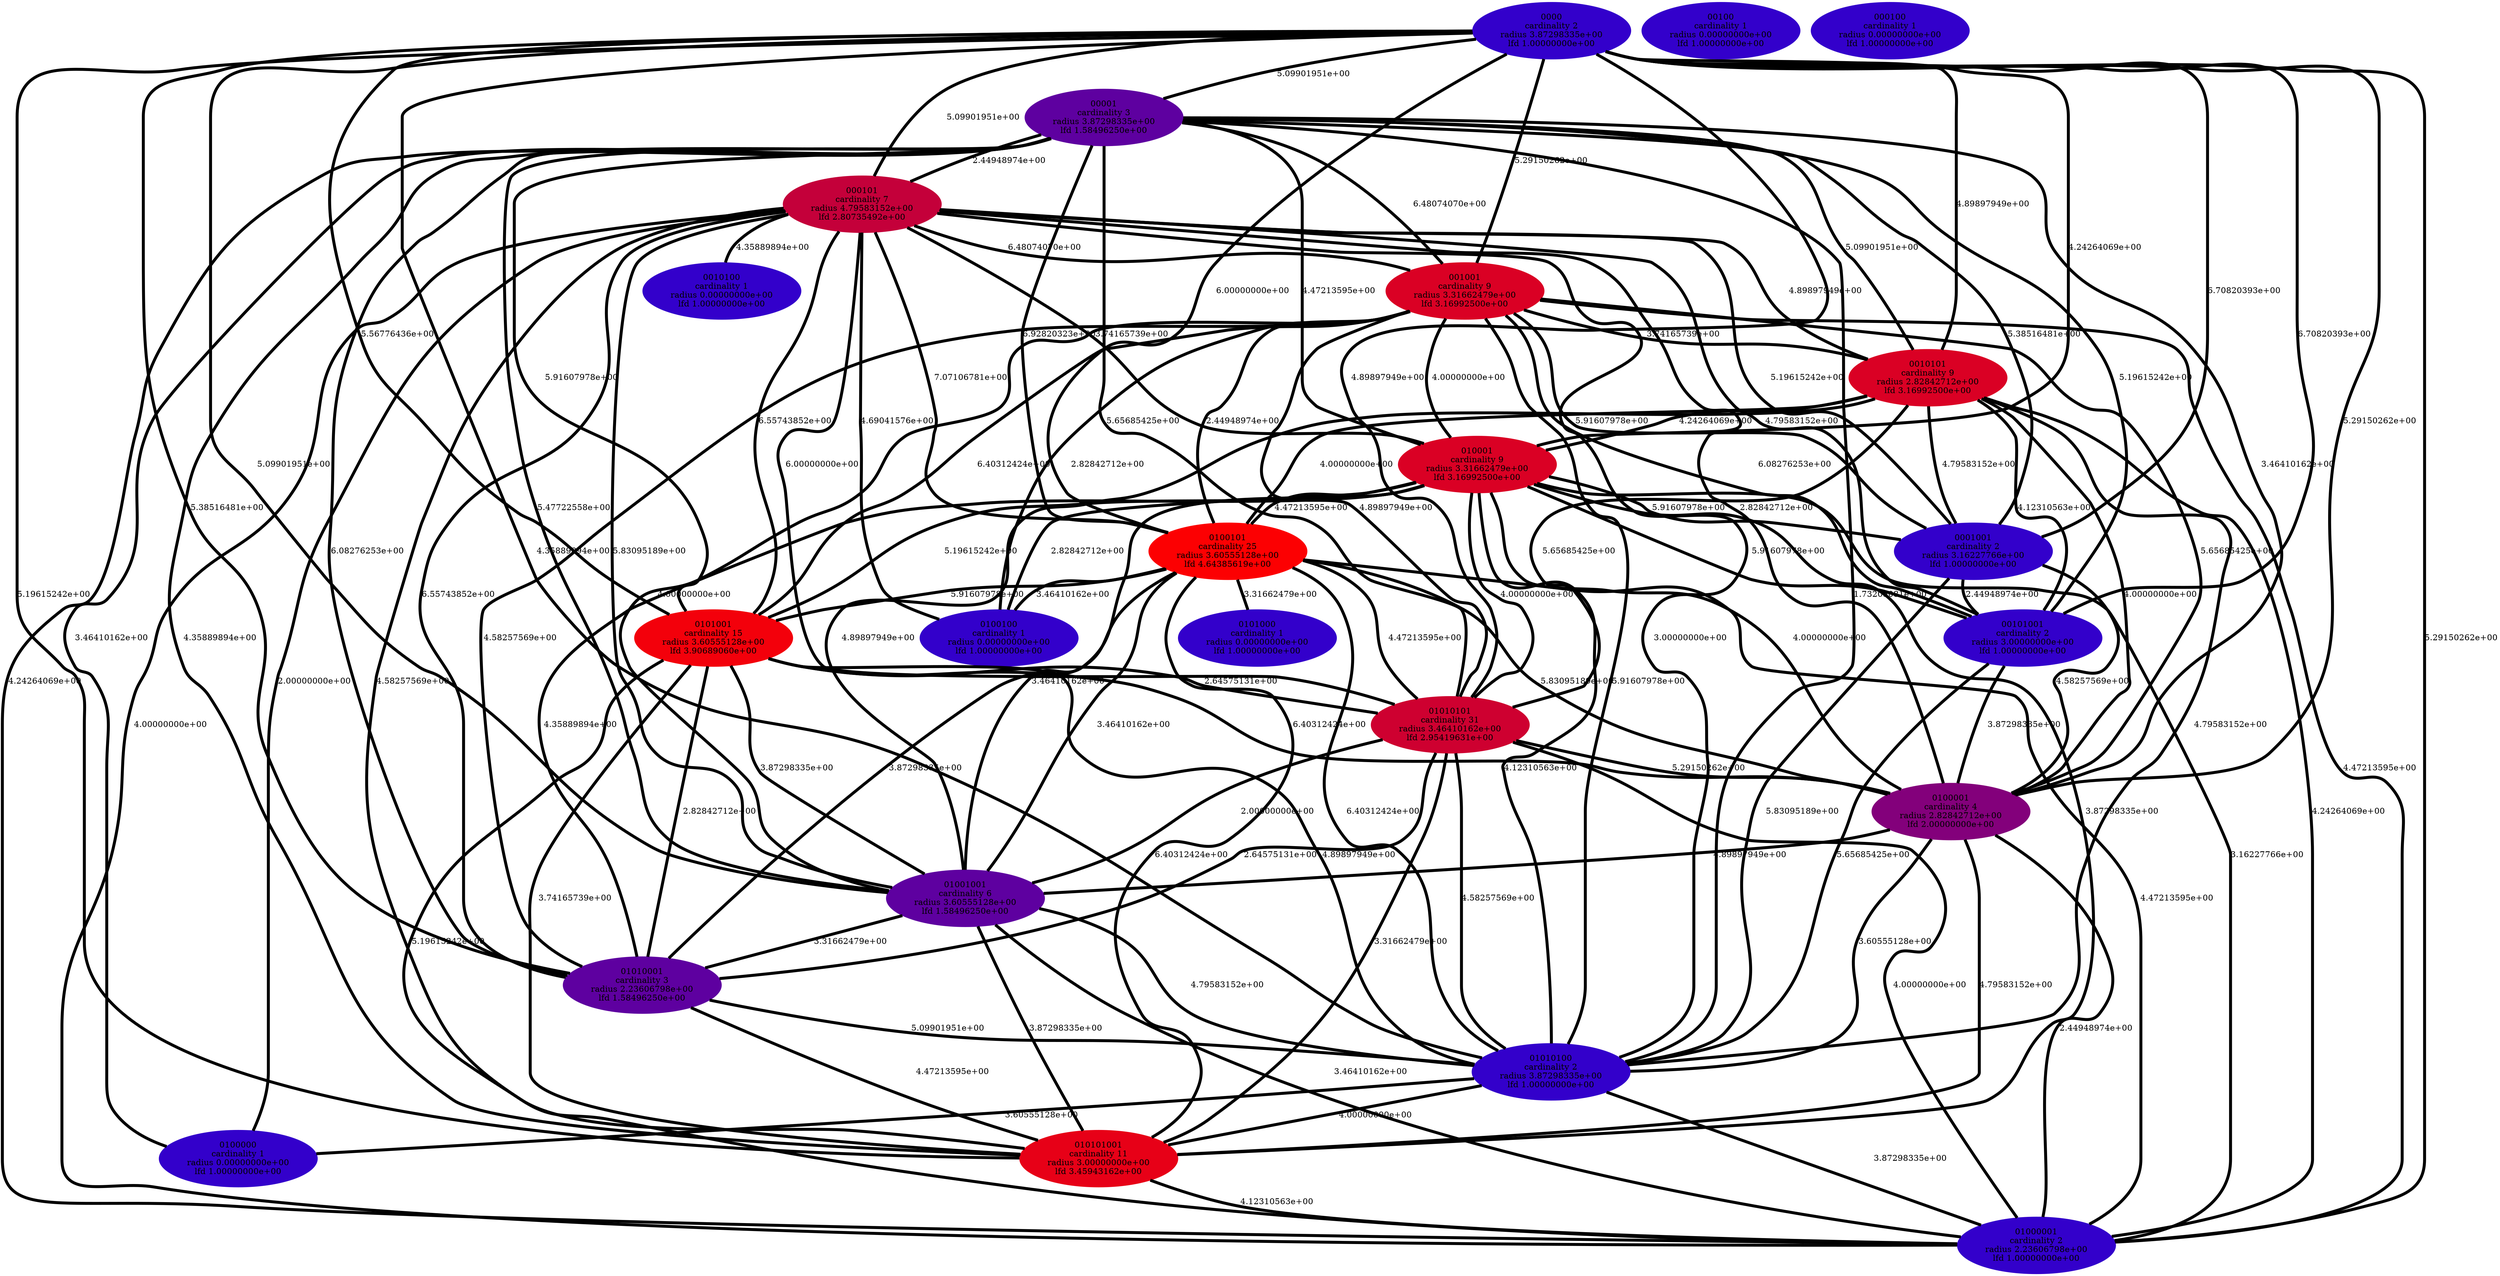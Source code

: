 graph parent_cardinality_optimal_27 {
    edge[style=solid, penwidth="5", labeldistance="10"]
    00001 [label="00001\ncardinality 3\nradius 3.87298335e+00\nlfd 1.58496250e+00", color="#5E00A0", style="filled"]
    0010100 [label="0010100\ncardinality 1\nradius 0.00000000e+00\nlfd 1.00000000e+00", color="#3300CB", style="filled"]
    01000001 [label="01000001\ncardinality 2\nradius 2.23606798e+00\nlfd 1.00000000e+00", color="#3300CB", style="filled"]
    01010100 [label="01010100\ncardinality 2\nradius 3.87298335e+00\nlfd 1.00000000e+00", color="#3300CB", style="filled"]
    00100 [label="00100\ncardinality 1\nradius 0.00000000e+00\nlfd 1.00000000e+00", color="#3300CB", style="filled"]
    000101 [label="000101\ncardinality 7\nradius 4.79583152e+00\nlfd 2.80735492e+00", color="#C4003A", style="filled"]
    0101000 [label="0101000\ncardinality 1\nradius 0.00000000e+00\nlfd 1.00000000e+00", color="#3300CB", style="filled"]
    0101001 [label="0101001\ncardinality 15\nradius 3.60555128e+00\nlfd 3.90689060e+00", color="#F3000B", style="filled"]
    0100001 [label="0100001\ncardinality 4\nradius 2.82842712e+00\nlfd 2.00000000e+00", color="#83007B", style="filled"]
    0100100 [label="0100100\ncardinality 1\nradius 0.00000000e+00\nlfd 1.00000000e+00", color="#3300CB", style="filled"]
    010001 [label="010001\ncardinality 9\nradius 3.31662479e+00\nlfd 3.16992500e+00", color="#DA0024", style="filled"]
    01010101 [label="01010101\ncardinality 31\nradius 3.46410162e+00\nlfd 2.95419631e+00", color="#CE0030", style="filled"]
    000100 [label="000100\ncardinality 1\nradius 0.00000000e+00\nlfd 1.00000000e+00", color="#3300CB", style="filled"]
    01001001 [label="01001001\ncardinality 6\nradius 3.60555128e+00\nlfd 1.58496250e+00", color="#5E00A0", style="filled"]
    00101001 [label="00101001\ncardinality 2\nradius 3.00000000e+00\nlfd 1.00000000e+00", color="#3300CB", style="filled"]
    0100000 [label="0100000\ncardinality 1\nradius 0.00000000e+00\nlfd 1.00000000e+00", color="#3300CB", style="filled"]
    010101001 [label="010101001\ncardinality 11\nradius 3.00000000e+00\nlfd 3.45943162e+00", color="#E70017", style="filled"]
    0010101 [label="0010101\ncardinality 9\nradius 2.82842712e+00\nlfd 3.16992500e+00", color="#DA0024", style="filled"]
    0100101 [label="0100101\ncardinality 25\nradius 3.60555128e+00\nlfd 4.64385619e+00", color="#FC0002", style="filled"]
    0000 [label="0000\ncardinality 2\nradius 3.87298335e+00\nlfd 1.00000000e+00", color="#3300CB", style="filled"]
    001001 [label="001001\ncardinality 9\nradius 3.31662479e+00\nlfd 3.16992500e+00", color="#DA0024", style="filled"]
    0001001 [label="0001001\ncardinality 2\nradius 3.16227766e+00\nlfd 1.00000000e+00", color="#3300CB", style="filled"]
    01010001 [label="01010001\ncardinality 3\nradius 2.23606798e+00\nlfd 1.58496250e+00", color="#5E00A0", style="filled"]
    00001 -- 0100001 [label="3.46410162e+00"]
    0100001 -- 01000001 [label="2.44948974e+00"]
    001001 -- 010001 [label="4.00000000e+00"]
    010001 -- 0100101 [label="4.47213595e+00"]
    01010101 -- 01010001 [label="2.64575131e+00"]
    01010100 -- 01000001 [label="3.87298335e+00"]
    000101 -- 01010001 [label="6.55743852e+00"]
    000101 -- 0010100 [label="4.35889894e+00"]
    000101 -- 0100101 [label="7.07106781e+00"]
    0100101 -- 0101001 [label="5.91607978e+00"]
    000101 -- 0100100 [label="4.69041576e+00"]
    0000 -- 00101001 [label="6.70820393e+00"]
    0101001 -- 01010001 [label="2.82842712e+00"]
    0000 -- 01010001 [label="5.38516481e+00"]
    010001 -- 0001001 [label="5.91607978e+00"]
    0000 -- 0101001 [label="5.56776436e+00"]
    0000 -- 0100001 [label="5.29150262e+00"]
    00001 -- 001001 [label="6.48074070e+00"]
    001001 -- 00101001 [label="6.08276253e+00"]
    000101 -- 00101001 [label="4.79583152e+00"]
    010001 -- 01010001 [label="4.35889894e+00"]
    000101 -- 01000001 [label="4.00000000e+00"]
    00001 -- 00101001 [label="5.19615242e+00"]
    0100101 -- 01010101 [label="4.47213595e+00"]
    001001 -- 0100100 [label="2.82842712e+00"]
    0010101 -- 01010101 [label="5.65685425e+00"]
    0101001 -- 01000001 [label="5.19615242e+00"]
    0100001 -- 01010100 [label="3.60555128e+00"]
    0100101 -- 0100100 [label="3.46410162e+00"]
    00101001 -- 01010100 [label="5.65685425e+00"]
    010001 -- 0100001 [label="4.00000000e+00"]
    00001 -- 0101001 [label="5.91607978e+00"]
    0010101 -- 01010100 [label="4.79583152e+00"]
    0000 -- 000101 [label="5.09901951e+00"]
    000101 -- 0101001 [label="6.55743852e+00"]
    0100001 -- 01001001 [label="4.89897949e+00"]
    000101 -- 0100001 [label="2.82842712e+00"]
    000101 -- 0010101 [label="4.89897949e+00"]
    00001 -- 0100000 [label="3.46410162e+00"]
    00001 -- 01010101 [label="5.65685425e+00"]
    0000 -- 01010100 [label="4.35889894e+00"]
    0100101 -- 0101000 [label="3.31662479e+00"]
    01010100 -- 0100000 [label="3.60555128e+00"]
    000101 -- 010101001 [label="4.58257569e+00"]
    00001 -- 0010101 [label="5.09901951e+00"]
    0000 -- 0010101 [label="4.89897949e+00"]
    0010101 -- 01000001 [label="4.24264069e+00"]
    001001 -- 0100001 [label="5.65685425e+00"]
    00001 -- 0001001 [label="5.38516481e+00"]
    0000 -- 01001001 [label="5.09901951e+00"]
    00001 -- 01010001 [label="6.08276253e+00"]
    00001 -- 010001 [label="4.47213595e+00"]
    0010101 -- 0001001 [label="4.79583152e+00"]
    010001 -- 010101001 [label="3.87298335e+00"]
    0010101 -- 0100001 [label="4.00000000e+00"]
    001001 -- 0001001 [label="5.91607978e+00"]
    0101001 -- 01010101 [label="2.64575131e+00"]
    0010101 -- 0100101 [label="4.00000000e+00"]
    01001001 -- 01000001 [label="3.46410162e+00"]
    0010101 -- 010001 [label="4.24264069e+00"]
    010001 -- 0101001 [label="5.19615242e+00"]
    0000 -- 001001 [label="5.29150262e+00"]
    010001 -- 01000001 [label="3.16227766e+00"]
    01010100 -- 010101001 [label="4.00000000e+00"]
    0010101 -- 01001001 [label="4.89897949e+00"]
    0100101 -- 010101001 [label="6.40312424e+00"]
    01010101 -- 01001001 [label="2.00000000e+00"]
    0100101 -- 01001001 [label="3.46410162e+00"]
    01010101 -- 0100001 [label="5.29150262e+00"]
    0001001 -- 0100001 [label="4.58257569e+00"]
    001001 -- 0010101 [label="3.74165739e+00"]
    0000 -- 01000001 [label="5.29150262e+00"]
    000101 -- 010001 [label="3.74165739e+00"]
    00001 -- 010101001 [label="4.35889894e+00"]
    0000 -- 010101001 [label="5.19615242e+00"]
    01010101 -- 01000001 [label="4.00000000e+00"]
    01001001 -- 01010100 [label="4.79583152e+00"]
    0010101 -- 00101001 [label="4.12310563e+00"]
    000101 -- 01001001 [label="5.83095189e+00"]
    001001 -- 01010001 [label="4.58257569e+00"]
    0000 -- 01010101 [label="4.89897949e+00"]
    01010001 -- 01010100 [label="5.09901951e+00"]
    0101001 -- 010101001 [label="3.74165739e+00"]
    01001001 -- 010101001 [label="3.87298335e+00"]
    00001 -- 01010100 [label="1.73205081e+00"]
    001001 -- 0100101 [label="2.44948974e+00"]
    000101 -- 01010100 [label="3.00000000e+00"]
    0001001 -- 00101001 [label="2.44948974e+00"]
    01010001 -- 010101001 [label="4.47213595e+00"]
    00001 -- 01000001 [label="4.24264069e+00"]
    0001001 -- 01010100 [label="5.83095189e+00"]
    01010101 -- 010101001 [label="3.31662479e+00"]
    0000 -- 00001 [label="5.09901951e+00"]
    001001 -- 01010100 [label="5.91607978e+00"]
    0000 -- 0001001 [label="6.70820393e+00"]
    001001 -- 01010101 [label="4.89897949e+00"]
    0101001 -- 01010100 [label="4.89897949e+00"]
    00001 -- 000101 [label="2.44948974e+00"]
    010101001 -- 01000001 [label="4.12310563e+00"]
    010001 -- 01010101 [label="4.00000000e+00"]
    00001 -- 01001001 [label="5.47722558e+00"]
    001001 -- 0101001 [label="6.40312424e+00"]
    0000 -- 010001 [label="4.24264069e+00"]
    0100101 -- 01010100 [label="6.40312424e+00"]
    000101 -- 01010101 [label="6.00000000e+00"]
    00101001 -- 0100001 [label="3.87298335e+00"]
    010001 -- 0100100 [label="2.82842712e+00"]
    01001001 -- 01010001 [label="3.31662479e+00"]
    0100101 -- 01010001 [label="3.87298335e+00"]
    00001 -- 0100101 [label="6.92820323e+00"]
    010001 -- 01010100 [label="4.12310563e+00"]
    001001 -- 01001001 [label="4.00000000e+00"]
    000101 -- 0001001 [label="5.19615242e+00"]
    010001 -- 00101001 [label="5.91607978e+00"]
    010001 -- 01001001 [label="3.46410162e+00"]
    0100101 -- 01000001 [label="4.47213595e+00"]
    000101 -- 001001 [label="6.48074070e+00"]
    000101 -- 0100000 [label="2.00000000e+00"]
    0000 -- 0100101 [label="6.00000000e+00"]
    0100001 -- 010101001 [label="4.79583152e+00"]
    0101001 -- 01001001 [label="3.87298335e+00"]
    0100101 -- 0100001 [label="5.83095189e+00"]
    01010101 -- 01010100 [label="4.58257569e+00"]
    001001 -- 01000001 [label="4.47213595e+00"]
    0101001 -- 0100001 [label="6.40312424e+00"]
}
